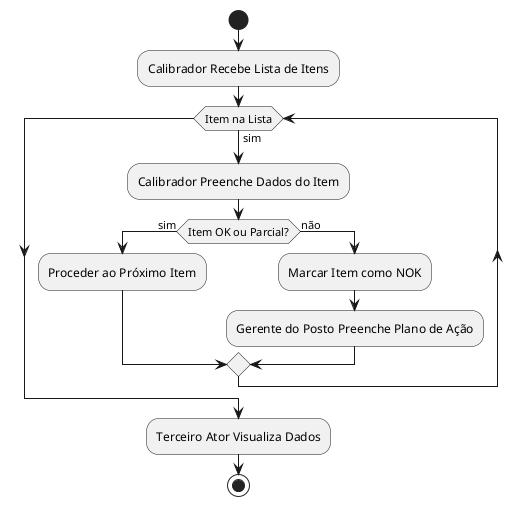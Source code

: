 @startuml
start

:Calibrador Recebe Lista de Itens;

while (Item na Lista) is (sim)
  :Calibrador Preenche Dados do Item;
  if (Item OK ou Parcial?) then (sim)
    :Proceder ao Próximo Item;
  else (não)
    :Marcar Item como NOK;
    :Gerente do Posto Preenche Plano de Ação;
  endif
endwhile

:Terceiro Ator Visualiza Dados;

stop
@enduml

